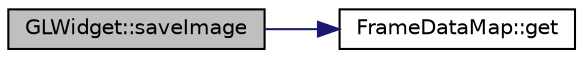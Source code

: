 digraph "GLWidget::saveImage"
{
 // INTERACTIVE_SVG=YES
  edge [fontname="Helvetica",fontsize="10",labelfontname="Helvetica",labelfontsize="10"];
  node [fontname="Helvetica",fontsize="10",shape=record];
  rankdir="LR";
  Node1 [label="GLWidget::saveImage",height=0.2,width=0.4,color="black", fillcolor="grey75", style="filled", fontcolor="black"];
  Node1 -> Node2 [color="midnightblue",fontsize="10",style="solid",fontname="Helvetica"];
  Node2 [label="FrameDataMap::get",height=0.2,width=0.4,color="black", fillcolor="white", style="filled",URL="$db/d71/class_frame_data_map.html#afd413bf943754d195c11e868b49dd974"];
}
